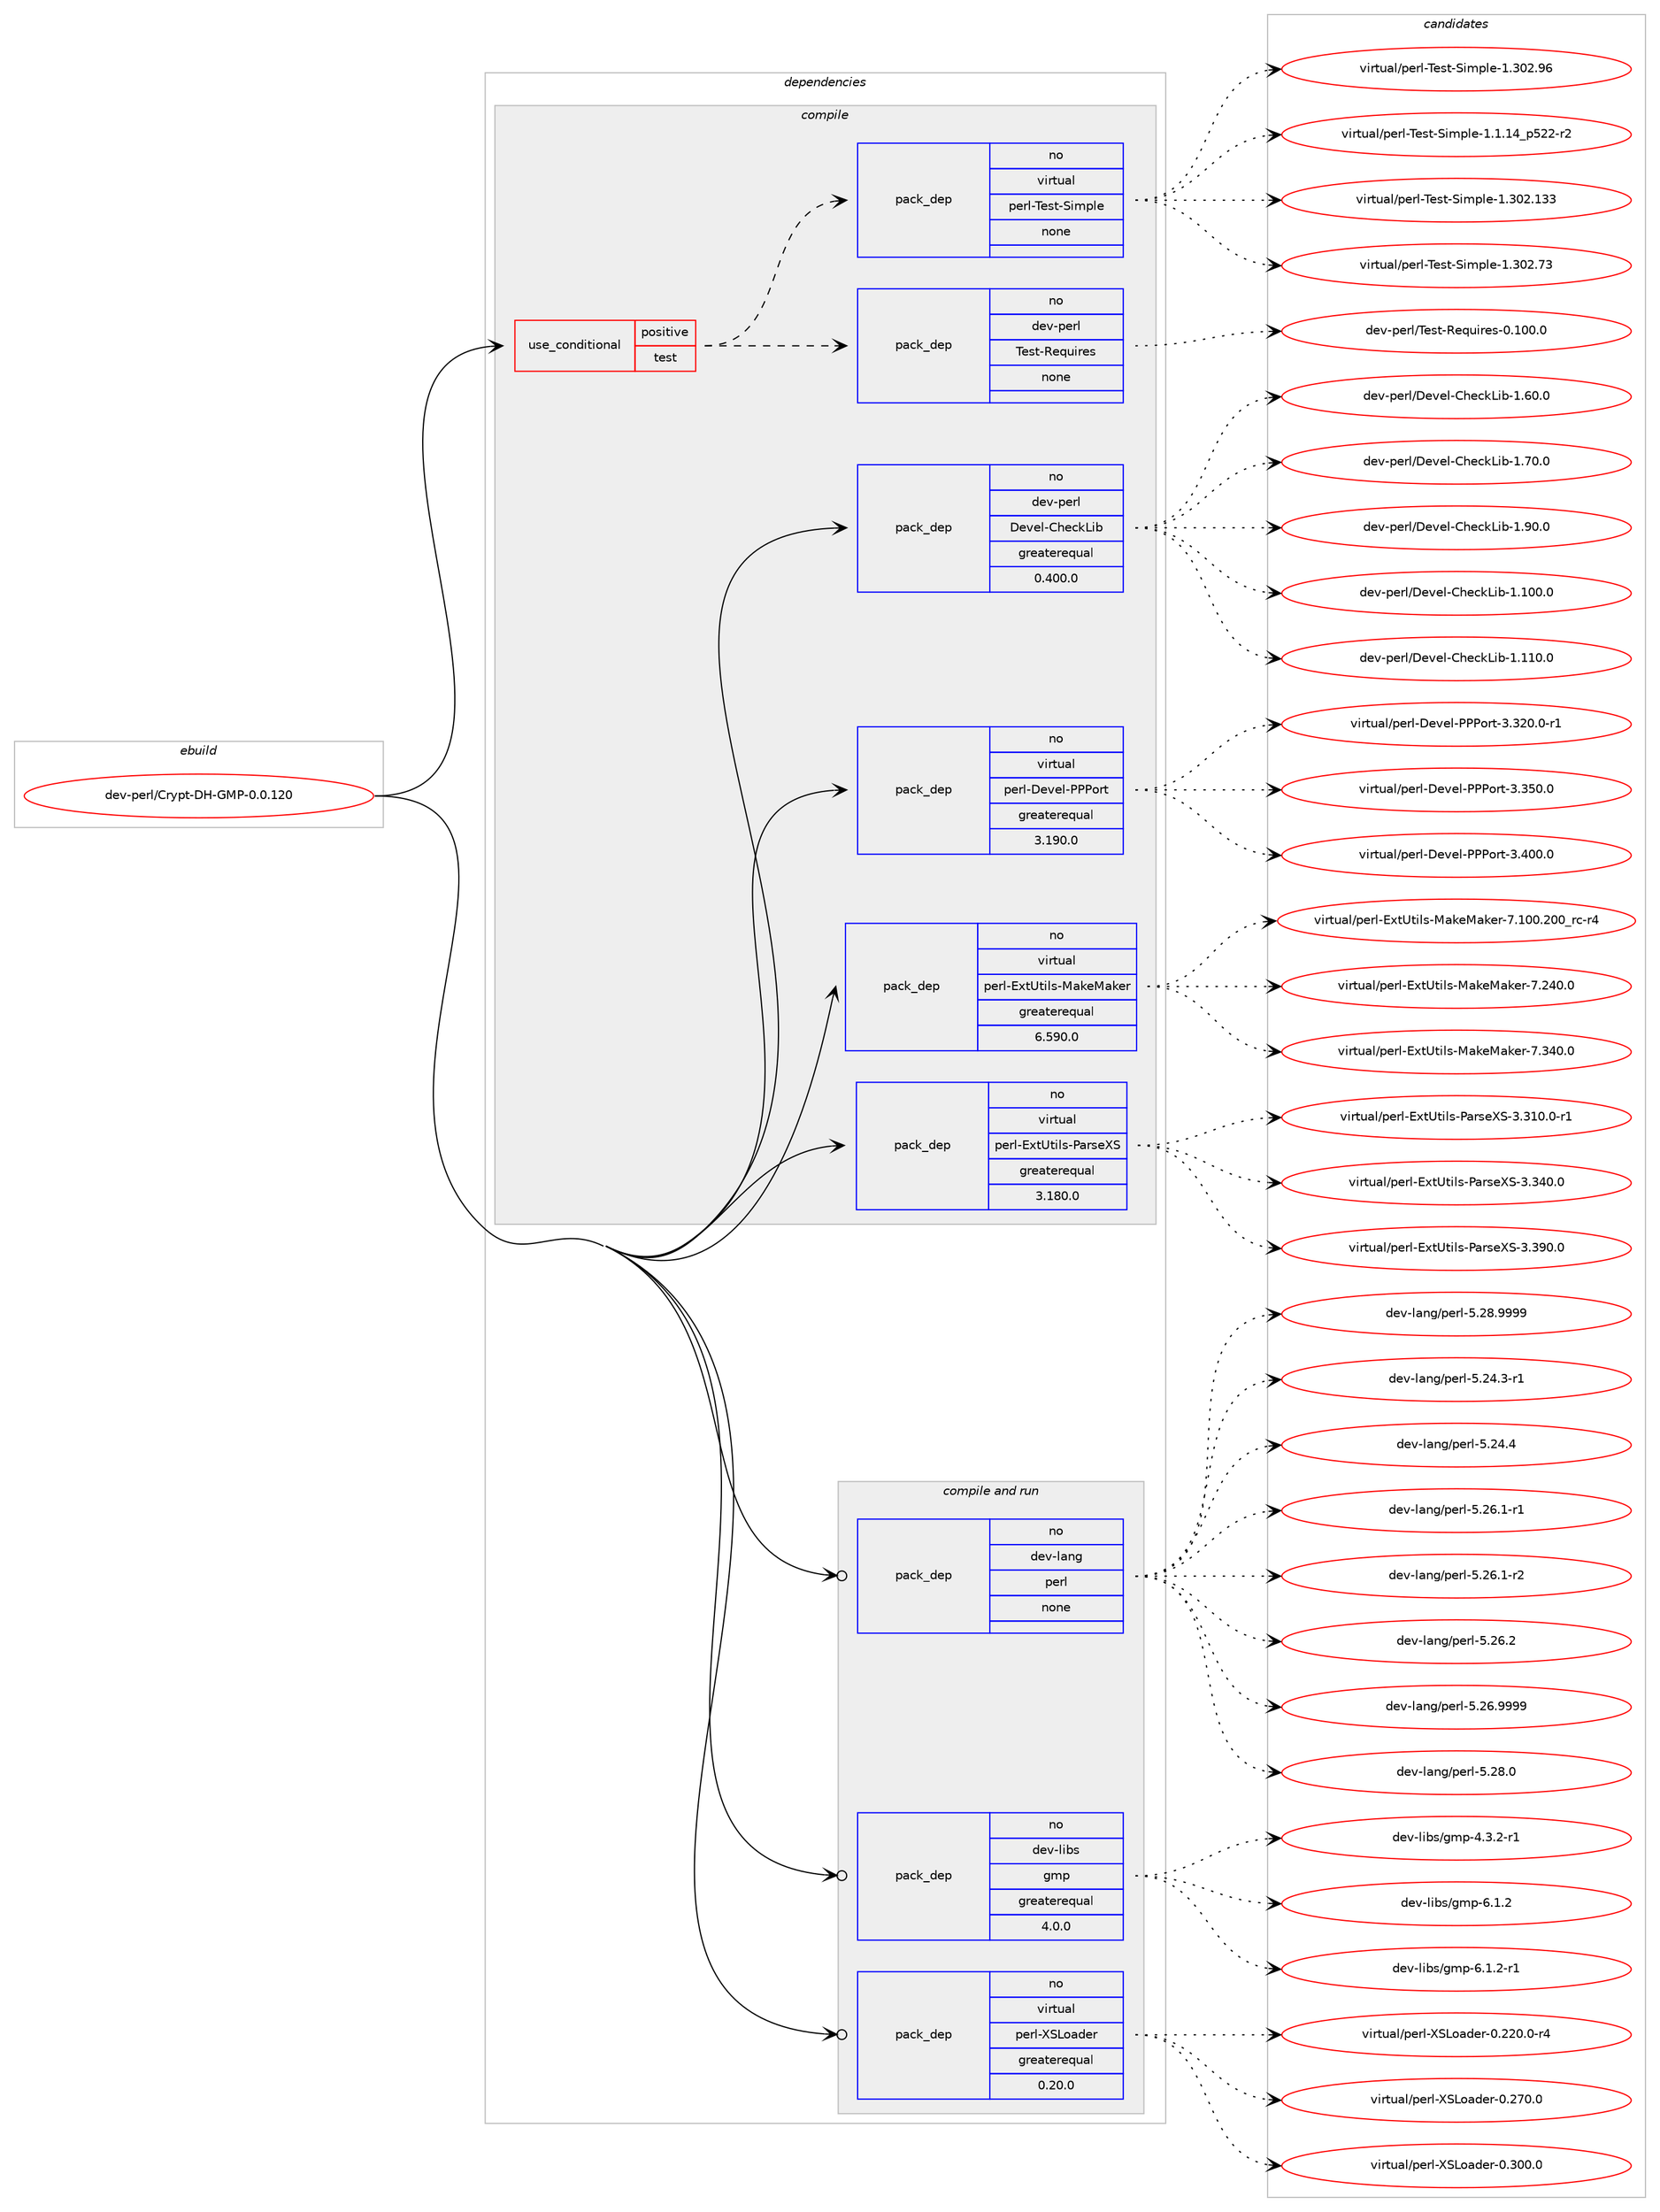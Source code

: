 digraph prolog {

# *************
# Graph options
# *************

newrank=true;
concentrate=true;
compound=true;
graph [rankdir=LR,fontname=Helvetica,fontsize=10,ranksep=1.5];#, ranksep=2.5, nodesep=0.2];
edge  [arrowhead=vee];
node  [fontname=Helvetica,fontsize=10];

# **********
# The ebuild
# **********

subgraph cluster_leftcol {
color=gray;
rank=same;
label=<<i>ebuild</i>>;
id [label="dev-perl/Crypt-DH-GMP-0.0.120", color=red, width=4, href="../dev-perl/Crypt-DH-GMP-0.0.120.svg"];
}

# ****************
# The dependencies
# ****************

subgraph cluster_midcol {
color=gray;
label=<<i>dependencies</i>>;
subgraph cluster_compile {
fillcolor="#eeeeee";
style=filled;
label=<<i>compile</i>>;
subgraph cond367822 {
dependency1378380 [label=<<TABLE BORDER="0" CELLBORDER="1" CELLSPACING="0" CELLPADDING="4"><TR><TD ROWSPAN="3" CELLPADDING="10">use_conditional</TD></TR><TR><TD>positive</TD></TR><TR><TD>test</TD></TR></TABLE>>, shape=none, color=red];
subgraph pack987513 {
dependency1378381 [label=<<TABLE BORDER="0" CELLBORDER="1" CELLSPACING="0" CELLPADDING="4" WIDTH="220"><TR><TD ROWSPAN="6" CELLPADDING="30">pack_dep</TD></TR><TR><TD WIDTH="110">no</TD></TR><TR><TD>dev-perl</TD></TR><TR><TD>Test-Requires</TD></TR><TR><TD>none</TD></TR><TR><TD></TD></TR></TABLE>>, shape=none, color=blue];
}
dependency1378380:e -> dependency1378381:w [weight=20,style="dashed",arrowhead="vee"];
subgraph pack987514 {
dependency1378382 [label=<<TABLE BORDER="0" CELLBORDER="1" CELLSPACING="0" CELLPADDING="4" WIDTH="220"><TR><TD ROWSPAN="6" CELLPADDING="30">pack_dep</TD></TR><TR><TD WIDTH="110">no</TD></TR><TR><TD>virtual</TD></TR><TR><TD>perl-Test-Simple</TD></TR><TR><TD>none</TD></TR><TR><TD></TD></TR></TABLE>>, shape=none, color=blue];
}
dependency1378380:e -> dependency1378382:w [weight=20,style="dashed",arrowhead="vee"];
}
id:e -> dependency1378380:w [weight=20,style="solid",arrowhead="vee"];
subgraph pack987515 {
dependency1378383 [label=<<TABLE BORDER="0" CELLBORDER="1" CELLSPACING="0" CELLPADDING="4" WIDTH="220"><TR><TD ROWSPAN="6" CELLPADDING="30">pack_dep</TD></TR><TR><TD WIDTH="110">no</TD></TR><TR><TD>dev-perl</TD></TR><TR><TD>Devel-CheckLib</TD></TR><TR><TD>greaterequal</TD></TR><TR><TD>0.400.0</TD></TR></TABLE>>, shape=none, color=blue];
}
id:e -> dependency1378383:w [weight=20,style="solid",arrowhead="vee"];
subgraph pack987516 {
dependency1378384 [label=<<TABLE BORDER="0" CELLBORDER="1" CELLSPACING="0" CELLPADDING="4" WIDTH="220"><TR><TD ROWSPAN="6" CELLPADDING="30">pack_dep</TD></TR><TR><TD WIDTH="110">no</TD></TR><TR><TD>virtual</TD></TR><TR><TD>perl-Devel-PPPort</TD></TR><TR><TD>greaterequal</TD></TR><TR><TD>3.190.0</TD></TR></TABLE>>, shape=none, color=blue];
}
id:e -> dependency1378384:w [weight=20,style="solid",arrowhead="vee"];
subgraph pack987517 {
dependency1378385 [label=<<TABLE BORDER="0" CELLBORDER="1" CELLSPACING="0" CELLPADDING="4" WIDTH="220"><TR><TD ROWSPAN="6" CELLPADDING="30">pack_dep</TD></TR><TR><TD WIDTH="110">no</TD></TR><TR><TD>virtual</TD></TR><TR><TD>perl-ExtUtils-MakeMaker</TD></TR><TR><TD>greaterequal</TD></TR><TR><TD>6.590.0</TD></TR></TABLE>>, shape=none, color=blue];
}
id:e -> dependency1378385:w [weight=20,style="solid",arrowhead="vee"];
subgraph pack987518 {
dependency1378386 [label=<<TABLE BORDER="0" CELLBORDER="1" CELLSPACING="0" CELLPADDING="4" WIDTH="220"><TR><TD ROWSPAN="6" CELLPADDING="30">pack_dep</TD></TR><TR><TD WIDTH="110">no</TD></TR><TR><TD>virtual</TD></TR><TR><TD>perl-ExtUtils-ParseXS</TD></TR><TR><TD>greaterequal</TD></TR><TR><TD>3.180.0</TD></TR></TABLE>>, shape=none, color=blue];
}
id:e -> dependency1378386:w [weight=20,style="solid",arrowhead="vee"];
}
subgraph cluster_compileandrun {
fillcolor="#eeeeee";
style=filled;
label=<<i>compile and run</i>>;
subgraph pack987519 {
dependency1378387 [label=<<TABLE BORDER="0" CELLBORDER="1" CELLSPACING="0" CELLPADDING="4" WIDTH="220"><TR><TD ROWSPAN="6" CELLPADDING="30">pack_dep</TD></TR><TR><TD WIDTH="110">no</TD></TR><TR><TD>dev-lang</TD></TR><TR><TD>perl</TD></TR><TR><TD>none</TD></TR><TR><TD></TD></TR></TABLE>>, shape=none, color=blue];
}
id:e -> dependency1378387:w [weight=20,style="solid",arrowhead="odotvee"];
subgraph pack987520 {
dependency1378388 [label=<<TABLE BORDER="0" CELLBORDER="1" CELLSPACING="0" CELLPADDING="4" WIDTH="220"><TR><TD ROWSPAN="6" CELLPADDING="30">pack_dep</TD></TR><TR><TD WIDTH="110">no</TD></TR><TR><TD>dev-libs</TD></TR><TR><TD>gmp</TD></TR><TR><TD>greaterequal</TD></TR><TR><TD>4.0.0</TD></TR></TABLE>>, shape=none, color=blue];
}
id:e -> dependency1378388:w [weight=20,style="solid",arrowhead="odotvee"];
subgraph pack987521 {
dependency1378389 [label=<<TABLE BORDER="0" CELLBORDER="1" CELLSPACING="0" CELLPADDING="4" WIDTH="220"><TR><TD ROWSPAN="6" CELLPADDING="30">pack_dep</TD></TR><TR><TD WIDTH="110">no</TD></TR><TR><TD>virtual</TD></TR><TR><TD>perl-XSLoader</TD></TR><TR><TD>greaterequal</TD></TR><TR><TD>0.20.0</TD></TR></TABLE>>, shape=none, color=blue];
}
id:e -> dependency1378389:w [weight=20,style="solid",arrowhead="odotvee"];
}
subgraph cluster_run {
fillcolor="#eeeeee";
style=filled;
label=<<i>run</i>>;
}
}

# **************
# The candidates
# **************

subgraph cluster_choices {
rank=same;
color=gray;
label=<<i>candidates</i>>;

subgraph choice987513 {
color=black;
nodesep=1;
choice10010111845112101114108478410111511645821011131171051141011154548464948484648 [label="dev-perl/Test-Requires-0.100.0", color=red, width=4,href="../dev-perl/Test-Requires-0.100.0.svg"];
dependency1378381:e -> choice10010111845112101114108478410111511645821011131171051141011154548464948484648:w [style=dotted,weight="100"];
}
subgraph choice987514 {
color=black;
nodesep=1;
choice11810511411611797108471121011141084584101115116458310510911210810145494649464952951125350504511450 [label="virtual/perl-Test-Simple-1.1.14_p522-r2", color=red, width=4,href="../virtual/perl-Test-Simple-1.1.14_p522-r2.svg"];
choice11810511411611797108471121011141084584101115116458310510911210810145494651485046495151 [label="virtual/perl-Test-Simple-1.302.133", color=red, width=4,href="../virtual/perl-Test-Simple-1.302.133.svg"];
choice118105114116117971084711210111410845841011151164583105109112108101454946514850465551 [label="virtual/perl-Test-Simple-1.302.73", color=red, width=4,href="../virtual/perl-Test-Simple-1.302.73.svg"];
choice118105114116117971084711210111410845841011151164583105109112108101454946514850465754 [label="virtual/perl-Test-Simple-1.302.96", color=red, width=4,href="../virtual/perl-Test-Simple-1.302.96.svg"];
dependency1378382:e -> choice11810511411611797108471121011141084584101115116458310510911210810145494649464952951125350504511450:w [style=dotted,weight="100"];
dependency1378382:e -> choice11810511411611797108471121011141084584101115116458310510911210810145494651485046495151:w [style=dotted,weight="100"];
dependency1378382:e -> choice118105114116117971084711210111410845841011151164583105109112108101454946514850465551:w [style=dotted,weight="100"];
dependency1378382:e -> choice118105114116117971084711210111410845841011151164583105109112108101454946514850465754:w [style=dotted,weight="100"];
}
subgraph choice987515 {
color=black;
nodesep=1;
choice10010111845112101114108476810111810110845671041019910776105984549464948484648 [label="dev-perl/Devel-CheckLib-1.100.0", color=red, width=4,href="../dev-perl/Devel-CheckLib-1.100.0.svg"];
choice10010111845112101114108476810111810110845671041019910776105984549464949484648 [label="dev-perl/Devel-CheckLib-1.110.0", color=red, width=4,href="../dev-perl/Devel-CheckLib-1.110.0.svg"];
choice100101118451121011141084768101118101108456710410199107761059845494654484648 [label="dev-perl/Devel-CheckLib-1.60.0", color=red, width=4,href="../dev-perl/Devel-CheckLib-1.60.0.svg"];
choice100101118451121011141084768101118101108456710410199107761059845494655484648 [label="dev-perl/Devel-CheckLib-1.70.0", color=red, width=4,href="../dev-perl/Devel-CheckLib-1.70.0.svg"];
choice100101118451121011141084768101118101108456710410199107761059845494657484648 [label="dev-perl/Devel-CheckLib-1.90.0", color=red, width=4,href="../dev-perl/Devel-CheckLib-1.90.0.svg"];
dependency1378383:e -> choice10010111845112101114108476810111810110845671041019910776105984549464948484648:w [style=dotted,weight="100"];
dependency1378383:e -> choice10010111845112101114108476810111810110845671041019910776105984549464949484648:w [style=dotted,weight="100"];
dependency1378383:e -> choice100101118451121011141084768101118101108456710410199107761059845494654484648:w [style=dotted,weight="100"];
dependency1378383:e -> choice100101118451121011141084768101118101108456710410199107761059845494655484648:w [style=dotted,weight="100"];
dependency1378383:e -> choice100101118451121011141084768101118101108456710410199107761059845494657484648:w [style=dotted,weight="100"];
}
subgraph choice987516 {
color=black;
nodesep=1;
choice118105114116117971084711210111410845681011181011084580808011111411645514651504846484511449 [label="virtual/perl-Devel-PPPort-3.320.0-r1", color=red, width=4,href="../virtual/perl-Devel-PPPort-3.320.0-r1.svg"];
choice11810511411611797108471121011141084568101118101108458080801111141164551465153484648 [label="virtual/perl-Devel-PPPort-3.350.0", color=red, width=4,href="../virtual/perl-Devel-PPPort-3.350.0.svg"];
choice11810511411611797108471121011141084568101118101108458080801111141164551465248484648 [label="virtual/perl-Devel-PPPort-3.400.0", color=red, width=4,href="../virtual/perl-Devel-PPPort-3.400.0.svg"];
dependency1378384:e -> choice118105114116117971084711210111410845681011181011084580808011111411645514651504846484511449:w [style=dotted,weight="100"];
dependency1378384:e -> choice11810511411611797108471121011141084568101118101108458080801111141164551465153484648:w [style=dotted,weight="100"];
dependency1378384:e -> choice11810511411611797108471121011141084568101118101108458080801111141164551465248484648:w [style=dotted,weight="100"];
}
subgraph choice987517 {
color=black;
nodesep=1;
choice118105114116117971084711210111410845691201168511610510811545779710710177971071011144555464948484650484895114994511452 [label="virtual/perl-ExtUtils-MakeMaker-7.100.200_rc-r4", color=red, width=4,href="../virtual/perl-ExtUtils-MakeMaker-7.100.200_rc-r4.svg"];
choice118105114116117971084711210111410845691201168511610510811545779710710177971071011144555465052484648 [label="virtual/perl-ExtUtils-MakeMaker-7.240.0", color=red, width=4,href="../virtual/perl-ExtUtils-MakeMaker-7.240.0.svg"];
choice118105114116117971084711210111410845691201168511610510811545779710710177971071011144555465152484648 [label="virtual/perl-ExtUtils-MakeMaker-7.340.0", color=red, width=4,href="../virtual/perl-ExtUtils-MakeMaker-7.340.0.svg"];
dependency1378385:e -> choice118105114116117971084711210111410845691201168511610510811545779710710177971071011144555464948484650484895114994511452:w [style=dotted,weight="100"];
dependency1378385:e -> choice118105114116117971084711210111410845691201168511610510811545779710710177971071011144555465052484648:w [style=dotted,weight="100"];
dependency1378385:e -> choice118105114116117971084711210111410845691201168511610510811545779710710177971071011144555465152484648:w [style=dotted,weight="100"];
}
subgraph choice987518 {
color=black;
nodesep=1;
choice1181051141161179710847112101114108456912011685116105108115458097114115101888345514651494846484511449 [label="virtual/perl-ExtUtils-ParseXS-3.310.0-r1", color=red, width=4,href="../virtual/perl-ExtUtils-ParseXS-3.310.0-r1.svg"];
choice118105114116117971084711210111410845691201168511610510811545809711411510188834551465152484648 [label="virtual/perl-ExtUtils-ParseXS-3.340.0", color=red, width=4,href="../virtual/perl-ExtUtils-ParseXS-3.340.0.svg"];
choice118105114116117971084711210111410845691201168511610510811545809711411510188834551465157484648 [label="virtual/perl-ExtUtils-ParseXS-3.390.0", color=red, width=4,href="../virtual/perl-ExtUtils-ParseXS-3.390.0.svg"];
dependency1378386:e -> choice1181051141161179710847112101114108456912011685116105108115458097114115101888345514651494846484511449:w [style=dotted,weight="100"];
dependency1378386:e -> choice118105114116117971084711210111410845691201168511610510811545809711411510188834551465152484648:w [style=dotted,weight="100"];
dependency1378386:e -> choice118105114116117971084711210111410845691201168511610510811545809711411510188834551465157484648:w [style=dotted,weight="100"];
}
subgraph choice987519 {
color=black;
nodesep=1;
choice100101118451089711010347112101114108455346505246514511449 [label="dev-lang/perl-5.24.3-r1", color=red, width=4,href="../dev-lang/perl-5.24.3-r1.svg"];
choice10010111845108971101034711210111410845534650524652 [label="dev-lang/perl-5.24.4", color=red, width=4,href="../dev-lang/perl-5.24.4.svg"];
choice100101118451089711010347112101114108455346505446494511449 [label="dev-lang/perl-5.26.1-r1", color=red, width=4,href="../dev-lang/perl-5.26.1-r1.svg"];
choice100101118451089711010347112101114108455346505446494511450 [label="dev-lang/perl-5.26.1-r2", color=red, width=4,href="../dev-lang/perl-5.26.1-r2.svg"];
choice10010111845108971101034711210111410845534650544650 [label="dev-lang/perl-5.26.2", color=red, width=4,href="../dev-lang/perl-5.26.2.svg"];
choice10010111845108971101034711210111410845534650544657575757 [label="dev-lang/perl-5.26.9999", color=red, width=4,href="../dev-lang/perl-5.26.9999.svg"];
choice10010111845108971101034711210111410845534650564648 [label="dev-lang/perl-5.28.0", color=red, width=4,href="../dev-lang/perl-5.28.0.svg"];
choice10010111845108971101034711210111410845534650564657575757 [label="dev-lang/perl-5.28.9999", color=red, width=4,href="../dev-lang/perl-5.28.9999.svg"];
dependency1378387:e -> choice100101118451089711010347112101114108455346505246514511449:w [style=dotted,weight="100"];
dependency1378387:e -> choice10010111845108971101034711210111410845534650524652:w [style=dotted,weight="100"];
dependency1378387:e -> choice100101118451089711010347112101114108455346505446494511449:w [style=dotted,weight="100"];
dependency1378387:e -> choice100101118451089711010347112101114108455346505446494511450:w [style=dotted,weight="100"];
dependency1378387:e -> choice10010111845108971101034711210111410845534650544650:w [style=dotted,weight="100"];
dependency1378387:e -> choice10010111845108971101034711210111410845534650544657575757:w [style=dotted,weight="100"];
dependency1378387:e -> choice10010111845108971101034711210111410845534650564648:w [style=dotted,weight="100"];
dependency1378387:e -> choice10010111845108971101034711210111410845534650564657575757:w [style=dotted,weight="100"];
}
subgraph choice987520 {
color=black;
nodesep=1;
choice1001011184510810598115471031091124552465146504511449 [label="dev-libs/gmp-4.3.2-r1", color=red, width=4,href="../dev-libs/gmp-4.3.2-r1.svg"];
choice100101118451081059811547103109112455446494650 [label="dev-libs/gmp-6.1.2", color=red, width=4,href="../dev-libs/gmp-6.1.2.svg"];
choice1001011184510810598115471031091124554464946504511449 [label="dev-libs/gmp-6.1.2-r1", color=red, width=4,href="../dev-libs/gmp-6.1.2-r1.svg"];
dependency1378388:e -> choice1001011184510810598115471031091124552465146504511449:w [style=dotted,weight="100"];
dependency1378388:e -> choice100101118451081059811547103109112455446494650:w [style=dotted,weight="100"];
dependency1378388:e -> choice1001011184510810598115471031091124554464946504511449:w [style=dotted,weight="100"];
}
subgraph choice987521 {
color=black;
nodesep=1;
choice1181051141161179710847112101114108458883761119710010111445484650504846484511452 [label="virtual/perl-XSLoader-0.220.0-r4", color=red, width=4,href="../virtual/perl-XSLoader-0.220.0-r4.svg"];
choice118105114116117971084711210111410845888376111971001011144548465055484648 [label="virtual/perl-XSLoader-0.270.0", color=red, width=4,href="../virtual/perl-XSLoader-0.270.0.svg"];
choice118105114116117971084711210111410845888376111971001011144548465148484648 [label="virtual/perl-XSLoader-0.300.0", color=red, width=4,href="../virtual/perl-XSLoader-0.300.0.svg"];
dependency1378389:e -> choice1181051141161179710847112101114108458883761119710010111445484650504846484511452:w [style=dotted,weight="100"];
dependency1378389:e -> choice118105114116117971084711210111410845888376111971001011144548465055484648:w [style=dotted,weight="100"];
dependency1378389:e -> choice118105114116117971084711210111410845888376111971001011144548465148484648:w [style=dotted,weight="100"];
}
}

}
